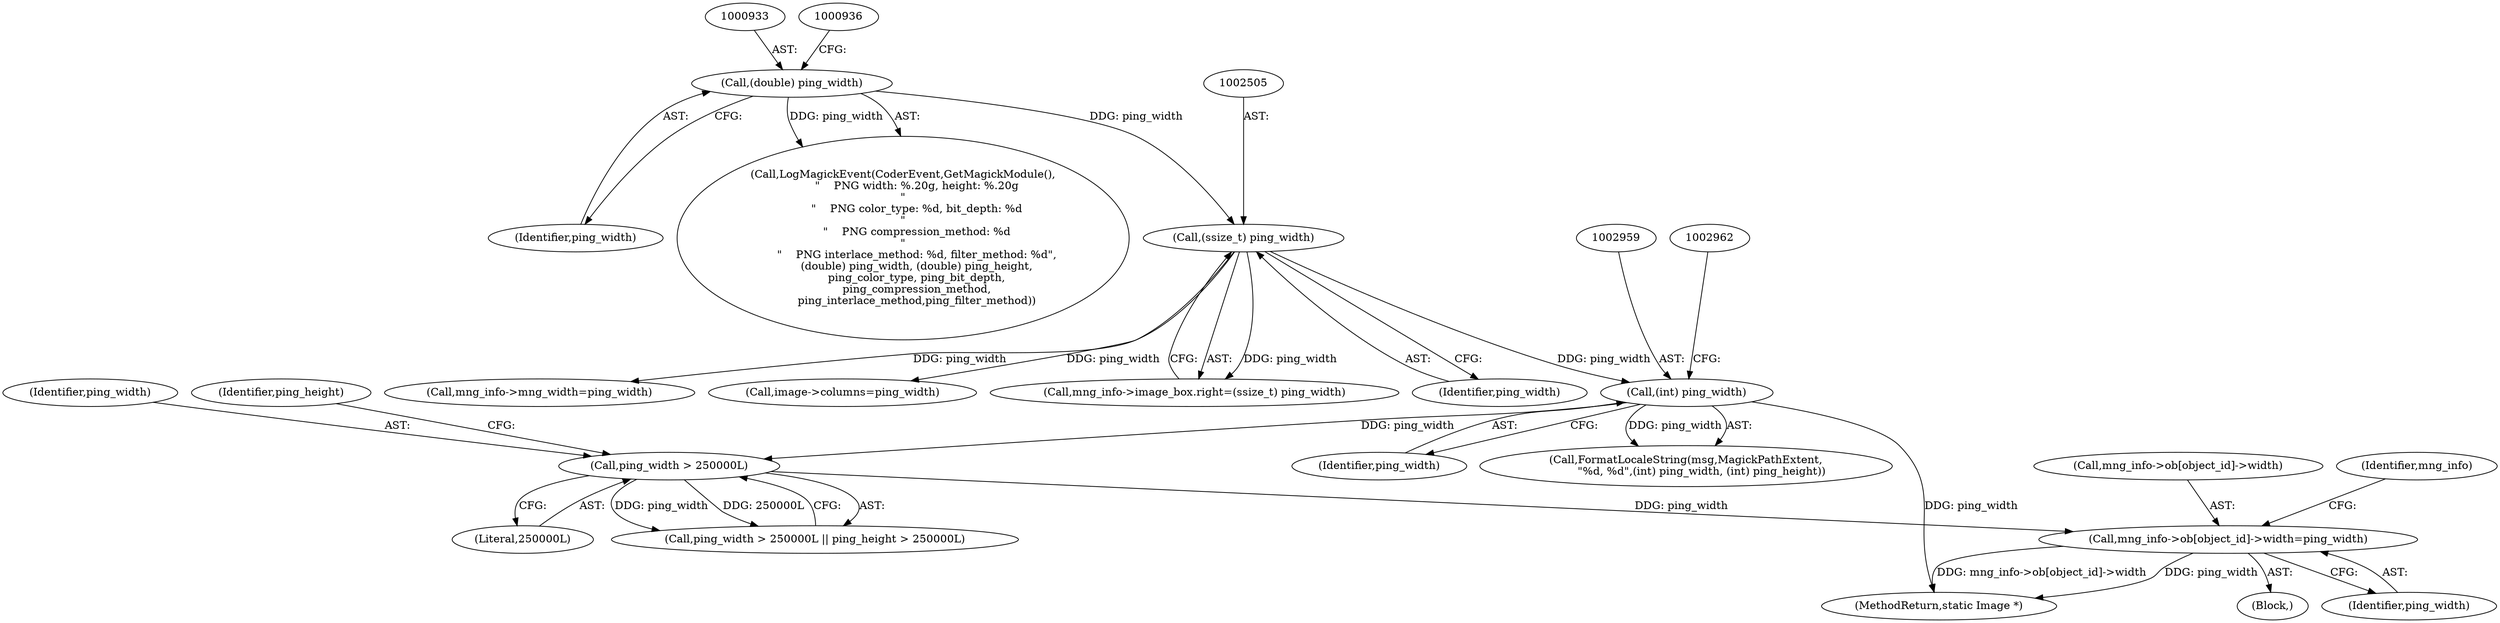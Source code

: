 digraph "0_ImageMagick_8ca35831e91c3db8c6d281d09b605001003bec08@array" {
"1004887" [label="(Call,mng_info->ob[object_id]->width=ping_width)"];
"1004878" [label="(Call,ping_width > 250000L)"];
"1002958" [label="(Call,(int) ping_width)"];
"1002504" [label="(Call,(ssize_t) ping_width)"];
"1000932" [label="(Call,(double) ping_width)"];
"1000932" [label="(Call,(double) ping_width)"];
"1005492" [label="(MethodReturn,static Image *)"];
"1000934" [label="(Identifier,ping_width)"];
"1000928" [label="(Call,LogMagickEvent(CoderEvent,GetMagickModule(),\n        \"    PNG width: %.20g, height: %.20g\n\"\n        \"    PNG color_type: %d, bit_depth: %d\n\"\n        \"    PNG compression_method: %d\n\"\n        \"    PNG interlace_method: %d, filter_method: %d\",\n        (double) ping_width, (double) ping_height,\n        ping_color_type, ping_bit_depth,\n        ping_compression_method,\n        ping_interlace_method,ping_filter_method))"];
"1002958" [label="(Call,(int) ping_width)"];
"1004877" [label="(Call,ping_width > 250000L || ping_height > 250000L)"];
"1002574" [label="(Call,image->columns=ping_width)"];
"1004879" [label="(Identifier,ping_width)"];
"1002506" [label="(Identifier,ping_width)"];
"1004888" [label="(Call,mng_info->ob[object_id]->width)"];
"1002498" [label="(Call,mng_info->image_box.right=(ssize_t) ping_width)"];
"1004882" [label="(Identifier,ping_height)"];
"1004878" [label="(Call,ping_width > 250000L)"];
"1004900" [label="(Identifier,mng_info)"];
"1002960" [label="(Identifier,ping_width)"];
"1004880" [label="(Literal,250000L)"];
"1002954" [label="(Call,FormatLocaleString(msg,MagickPathExtent,\n         \"%d, %d\",(int) ping_width, (int) ping_height))"];
"1004887" [label="(Call,mng_info->ob[object_id]->width=ping_width)"];
"1004804" [label="(Block,)"];
"1002504" [label="(Call,(ssize_t) ping_width)"];
"1002530" [label="(Call,mng_info->mng_width=ping_width)"];
"1004895" [label="(Identifier,ping_width)"];
"1004887" -> "1004804"  [label="AST: "];
"1004887" -> "1004895"  [label="CFG: "];
"1004888" -> "1004887"  [label="AST: "];
"1004895" -> "1004887"  [label="AST: "];
"1004900" -> "1004887"  [label="CFG: "];
"1004887" -> "1005492"  [label="DDG: ping_width"];
"1004887" -> "1005492"  [label="DDG: mng_info->ob[object_id]->width"];
"1004878" -> "1004887"  [label="DDG: ping_width"];
"1004878" -> "1004877"  [label="AST: "];
"1004878" -> "1004880"  [label="CFG: "];
"1004879" -> "1004878"  [label="AST: "];
"1004880" -> "1004878"  [label="AST: "];
"1004882" -> "1004878"  [label="CFG: "];
"1004877" -> "1004878"  [label="CFG: "];
"1004878" -> "1004877"  [label="DDG: ping_width"];
"1004878" -> "1004877"  [label="DDG: 250000L"];
"1002958" -> "1004878"  [label="DDG: ping_width"];
"1002958" -> "1002954"  [label="AST: "];
"1002958" -> "1002960"  [label="CFG: "];
"1002959" -> "1002958"  [label="AST: "];
"1002960" -> "1002958"  [label="AST: "];
"1002962" -> "1002958"  [label="CFG: "];
"1002958" -> "1005492"  [label="DDG: ping_width"];
"1002958" -> "1002954"  [label="DDG: ping_width"];
"1002504" -> "1002958"  [label="DDG: ping_width"];
"1002504" -> "1002498"  [label="AST: "];
"1002504" -> "1002506"  [label="CFG: "];
"1002505" -> "1002504"  [label="AST: "];
"1002506" -> "1002504"  [label="AST: "];
"1002498" -> "1002504"  [label="CFG: "];
"1002504" -> "1002498"  [label="DDG: ping_width"];
"1000932" -> "1002504"  [label="DDG: ping_width"];
"1002504" -> "1002530"  [label="DDG: ping_width"];
"1002504" -> "1002574"  [label="DDG: ping_width"];
"1000932" -> "1000928"  [label="AST: "];
"1000932" -> "1000934"  [label="CFG: "];
"1000933" -> "1000932"  [label="AST: "];
"1000934" -> "1000932"  [label="AST: "];
"1000936" -> "1000932"  [label="CFG: "];
"1000932" -> "1000928"  [label="DDG: ping_width"];
}
